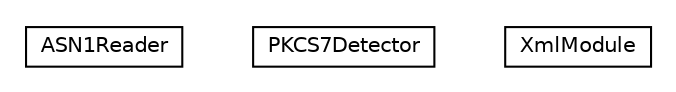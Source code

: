#!/usr/local/bin/dot
#
# Class diagram 
# Generated by UMLGraph version 5.1 (http://www.umlgraph.org/)
#

digraph G {
	edge [fontname="Helvetica",fontsize=10,labelfontname="Helvetica",labelfontsize=10];
	node [fontname="Helvetica",fontsize=10,shape=plaintext];
	nodesep=0.25;
	ranksep=0.5;
	// com.gc.iotools.fmt.detect.wzf.custom.ASN1Reader
	c98 [label=<<table title="com.gc.iotools.fmt.detect.wzf.custom.ASN1Reader" border="0" cellborder="1" cellspacing="0" cellpadding="2" port="p" href="./ASN1Reader.html">
		<tr><td><table border="0" cellspacing="0" cellpadding="1">
<tr><td align="center" balign="center"> ASN1Reader </td></tr>
		</table></td></tr>
		</table>>, fontname="Helvetica", fontcolor="black", fontsize=10.0];
	// com.gc.iotools.fmt.detect.wzf.custom.PKCS7Detector
	c99 [label=<<table title="com.gc.iotools.fmt.detect.wzf.custom.PKCS7Detector" border="0" cellborder="1" cellspacing="0" cellpadding="2" port="p" href="./PKCS7Detector.html">
		<tr><td><table border="0" cellspacing="0" cellpadding="1">
<tr><td align="center" balign="center"> PKCS7Detector </td></tr>
		</table></td></tr>
		</table>>, fontname="Helvetica", fontcolor="black", fontsize=10.0];
	// com.gc.iotools.fmt.detect.wzf.custom.XmlModule
	c100 [label=<<table title="com.gc.iotools.fmt.detect.wzf.custom.XmlModule" border="0" cellborder="1" cellspacing="0" cellpadding="2" port="p" href="./XmlModule.html">
		<tr><td><table border="0" cellspacing="0" cellpadding="1">
<tr><td align="center" balign="center"> XmlModule </td></tr>
		</table></td></tr>
		</table>>, fontname="Helvetica", fontcolor="black", fontsize=10.0];
}

